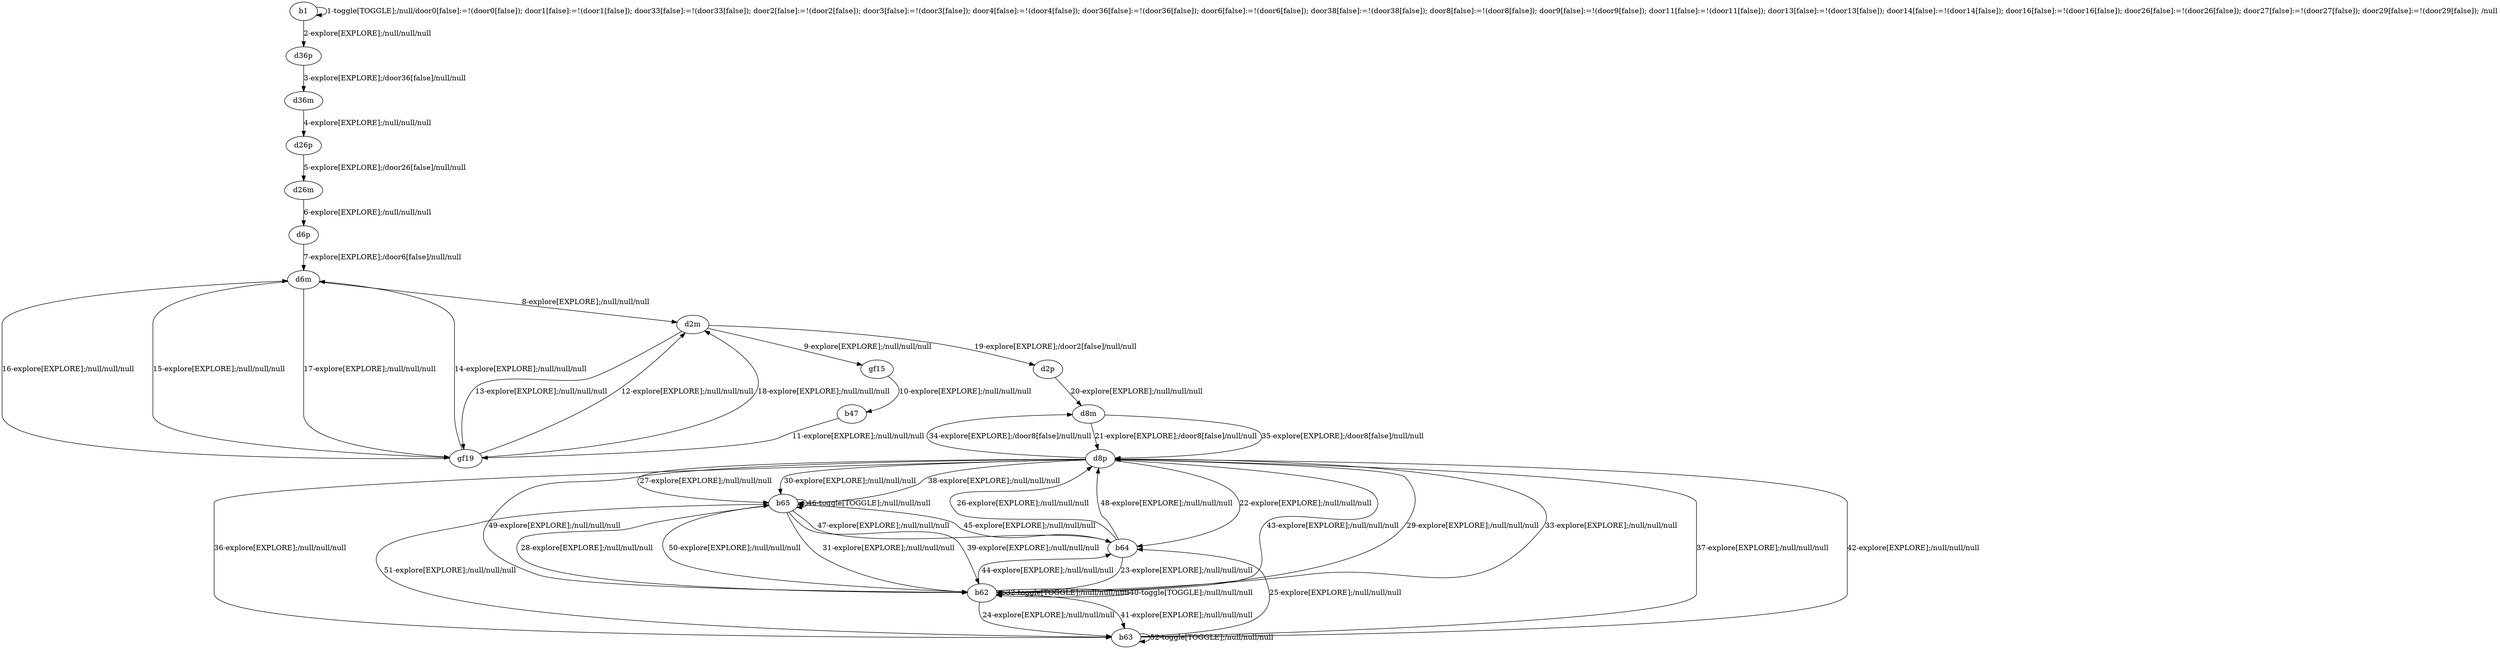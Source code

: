 # Total number of goals covered by this test: 21
# b62 --> b63
# d8p --> b64
# b62 --> d8p
# b65 --> b62
# b63 --> b63
# b64 --> b62
# d8p --> b65
# d8p --> b63
# d8p --> b62
# b65 --> b64
# b62 --> b65
# d8p --> d8m
# b64 --> b65
# b63 --> b64
# b65 --> b65
# b63 --> d8p
# b62 --> b62
# b62 --> b64
# b64 --> d8p
# b65 --> b63
# d8m --> d8p

digraph g {
"b1" -> "b1" [label = "1-toggle[TOGGLE];/null/door0[false]:=!(door0[false]); door1[false]:=!(door1[false]); door33[false]:=!(door33[false]); door2[false]:=!(door2[false]); door3[false]:=!(door3[false]); door4[false]:=!(door4[false]); door36[false]:=!(door36[false]); door6[false]:=!(door6[false]); door38[false]:=!(door38[false]); door8[false]:=!(door8[false]); door9[false]:=!(door9[false]); door11[false]:=!(door11[false]); door13[false]:=!(door13[false]); door14[false]:=!(door14[false]); door16[false]:=!(door16[false]); door26[false]:=!(door26[false]); door27[false]:=!(door27[false]); door29[false]:=!(door29[false]); /null"];
"b1" -> "d36p" [label = "2-explore[EXPLORE];/null/null/null"];
"d36p" -> "d36m" [label = "3-explore[EXPLORE];/door36[false]/null/null"];
"d36m" -> "d26p" [label = "4-explore[EXPLORE];/null/null/null"];
"d26p" -> "d26m" [label = "5-explore[EXPLORE];/door26[false]/null/null"];
"d26m" -> "d6p" [label = "6-explore[EXPLORE];/null/null/null"];
"d6p" -> "d6m" [label = "7-explore[EXPLORE];/door6[false]/null/null"];
"d6m" -> "d2m" [label = "8-explore[EXPLORE];/null/null/null"];
"d2m" -> "gf15" [label = "9-explore[EXPLORE];/null/null/null"];
"gf15" -> "b47" [label = "10-explore[EXPLORE];/null/null/null"];
"b47" -> "gf19" [label = "11-explore[EXPLORE];/null/null/null"];
"gf19" -> "d2m" [label = "12-explore[EXPLORE];/null/null/null"];
"d2m" -> "gf19" [label = "13-explore[EXPLORE];/null/null/null"];
"gf19" -> "d6m" [label = "14-explore[EXPLORE];/null/null/null"];
"d6m" -> "gf19" [label = "15-explore[EXPLORE];/null/null/null"];
"gf19" -> "d6m" [label = "16-explore[EXPLORE];/null/null/null"];
"d6m" -> "gf19" [label = "17-explore[EXPLORE];/null/null/null"];
"gf19" -> "d2m" [label = "18-explore[EXPLORE];/null/null/null"];
"d2m" -> "d2p" [label = "19-explore[EXPLORE];/door2[false]/null/null"];
"d2p" -> "d8m" [label = "20-explore[EXPLORE];/null/null/null"];
"d8m" -> "d8p" [label = "21-explore[EXPLORE];/door8[false]/null/null"];
"d8p" -> "b64" [label = "22-explore[EXPLORE];/null/null/null"];
"b64" -> "b62" [label = "23-explore[EXPLORE];/null/null/null"];
"b62" -> "b63" [label = "24-explore[EXPLORE];/null/null/null"];
"b63" -> "b64" [label = "25-explore[EXPLORE];/null/null/null"];
"b64" -> "d8p" [label = "26-explore[EXPLORE];/null/null/null"];
"d8p" -> "b65" [label = "27-explore[EXPLORE];/null/null/null"];
"b65" -> "b62" [label = "28-explore[EXPLORE];/null/null/null"];
"b62" -> "d8p" [label = "29-explore[EXPLORE];/null/null/null"];
"d8p" -> "b65" [label = "30-explore[EXPLORE];/null/null/null"];
"b65" -> "b62" [label = "31-explore[EXPLORE];/null/null/null"];
"b62" -> "b62" [label = "32-toggle[TOGGLE];/null/null/null"];
"b62" -> "d8p" [label = "33-explore[EXPLORE];/null/null/null"];
"d8p" -> "d8m" [label = "34-explore[EXPLORE];/door8[false]/null/null"];
"d8m" -> "d8p" [label = "35-explore[EXPLORE];/door8[false]/null/null"];
"d8p" -> "b63" [label = "36-explore[EXPLORE];/null/null/null"];
"b63" -> "d8p" [label = "37-explore[EXPLORE];/null/null/null"];
"d8p" -> "b65" [label = "38-explore[EXPLORE];/null/null/null"];
"b65" -> "b62" [label = "39-explore[EXPLORE];/null/null/null"];
"b62" -> "b62" [label = "40-toggle[TOGGLE];/null/null/null"];
"b62" -> "b63" [label = "41-explore[EXPLORE];/null/null/null"];
"b63" -> "d8p" [label = "42-explore[EXPLORE];/null/null/null"];
"d8p" -> "b62" [label = "43-explore[EXPLORE];/null/null/null"];
"b62" -> "b64" [label = "44-explore[EXPLORE];/null/null/null"];
"b64" -> "b65" [label = "45-explore[EXPLORE];/null/null/null"];
"b65" -> "b65" [label = "46-toggle[TOGGLE];/null/null/null"];
"b65" -> "b64" [label = "47-explore[EXPLORE];/null/null/null"];
"b64" -> "d8p" [label = "48-explore[EXPLORE];/null/null/null"];
"d8p" -> "b62" [label = "49-explore[EXPLORE];/null/null/null"];
"b62" -> "b65" [label = "50-explore[EXPLORE];/null/null/null"];
"b65" -> "b63" [label = "51-explore[EXPLORE];/null/null/null"];
"b63" -> "b63" [label = "52-toggle[TOGGLE];/null/null/null"];
}